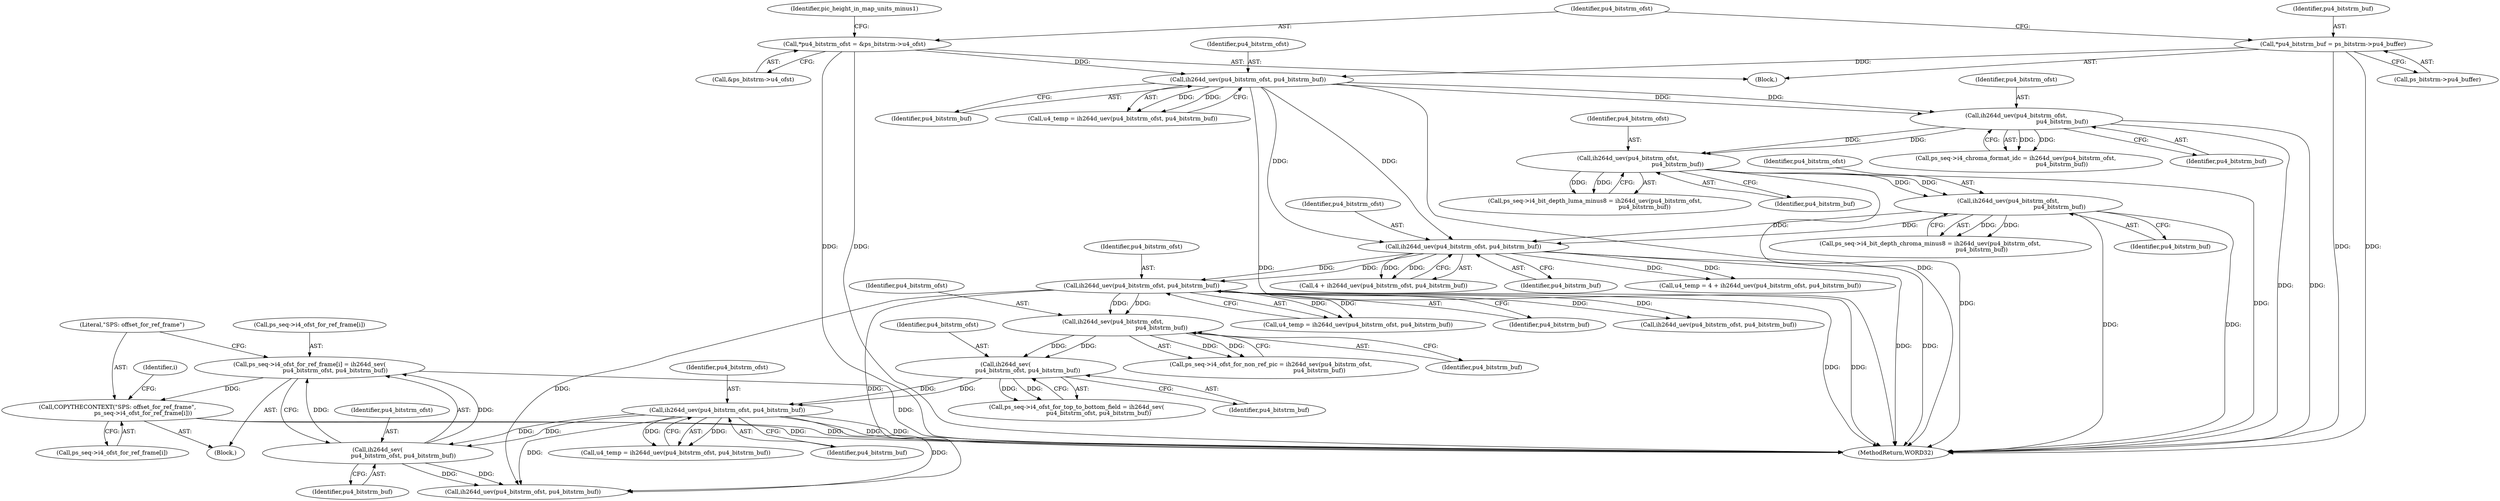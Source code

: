 digraph "0_Android_42cf02965b11c397dd37a0063e683cef005bc0ae@array" {
"1000750" [label="(Call,ps_seq->i4_ofst_for_ref_frame[i] = ih264d_sev(\n                            pu4_bitstrm_ofst, pu4_bitstrm_buf))"];
"1000756" [label="(Call,ih264d_sev(\n                            pu4_bitstrm_ofst, pu4_bitstrm_buf))"];
"1000719" [label="(Call,ih264d_uev(pu4_bitstrm_ofst, pu4_bitstrm_buf))"];
"1000709" [label="(Call,ih264d_sev(\n                        pu4_bitstrm_ofst, pu4_bitstrm_buf))"];
"1000697" [label="(Call,ih264d_sev(pu4_bitstrm_ofst,\n                                                     pu4_bitstrm_buf))"];
"1000611" [label="(Call,ih264d_uev(pu4_bitstrm_ofst, pu4_bitstrm_buf))"];
"1000573" [label="(Call,ih264d_uev(pu4_bitstrm_ofst, pu4_bitstrm_buf))"];
"1000458" [label="(Call,ih264d_uev(pu4_bitstrm_ofst,\n                                                        pu4_bitstrm_buf))"];
"1000442" [label="(Call,ih264d_uev(pu4_bitstrm_ofst,\n                                                      pu4_bitstrm_buf))"];
"1000426" [label="(Call,ih264d_uev(pu4_bitstrm_ofst,\n                                                  pu4_bitstrm_buf))"];
"1000303" [label="(Call,ih264d_uev(pu4_bitstrm_ofst, pu4_bitstrm_buf))"];
"1000187" [label="(Call,*pu4_bitstrm_ofst = &ps_bitstrm->u4_ofst)"];
"1000181" [label="(Call,*pu4_bitstrm_buf = ps_bitstrm->pu4_buffer)"];
"1000759" [label="(Call,COPYTHECONTEXT(\"SPS: offset_for_ref_frame\",\n                            ps_seq->i4_ofst_for_ref_frame[i]))"];
"1000422" [label="(Call,ps_seq->i4_chroma_format_idc = ih264d_uev(pu4_bitstrm_ofst,\n                                                  pu4_bitstrm_buf))"];
"1000760" [label="(Literal,\"SPS: offset_for_ref_frame\")"];
"1000697" [label="(Call,ih264d_sev(pu4_bitstrm_ofst,\n                                                     pu4_bitstrm_buf))"];
"1000458" [label="(Call,ih264d_uev(pu4_bitstrm_ofst,\n                                                        pu4_bitstrm_buf))"];
"1000305" [label="(Identifier,pu4_bitstrm_buf)"];
"1000460" [label="(Identifier,pu4_bitstrm_buf)"];
"1000201" [label="(Identifier,pic_height_in_map_units_minus1)"];
"1000303" [label="(Call,ih264d_uev(pu4_bitstrm_ofst, pu4_bitstrm_buf))"];
"1000693" [label="(Call,ps_seq->i4_ofst_for_non_ref_pic = ih264d_sev(pu4_bitstrm_ofst,\n                                                     pu4_bitstrm_buf))"];
"1000443" [label="(Identifier,pu4_bitstrm_ofst)"];
"1000574" [label="(Identifier,pu4_bitstrm_ofst)"];
"1000699" [label="(Identifier,pu4_bitstrm_buf)"];
"1000750" [label="(Call,ps_seq->i4_ofst_for_ref_frame[i] = ih264d_sev(\n                            pu4_bitstrm_ofst, pu4_bitstrm_buf))"];
"1000751" [label="(Call,ps_seq->i4_ofst_for_ref_frame[i])"];
"1000710" [label="(Identifier,pu4_bitstrm_ofst)"];
"1000698" [label="(Identifier,pu4_bitstrm_ofst)"];
"1000609" [label="(Call,u4_temp = ih264d_uev(pu4_bitstrm_ofst, pu4_bitstrm_buf))"];
"1000442" [label="(Call,ih264d_uev(pu4_bitstrm_ofst,\n                                                      pu4_bitstrm_buf))"];
"1000189" [label="(Call,&ps_bitstrm->u4_ofst)"];
"1001507" [label="(MethodReturn,WORD32)"];
"1000705" [label="(Call,ps_seq->i4_ofst_for_top_to_bottom_field = ih264d_sev(\n                        pu4_bitstrm_ofst, pu4_bitstrm_buf))"];
"1000438" [label="(Call,ps_seq->i4_bit_depth_luma_minus8 = ih264d_uev(pu4_bitstrm_ofst,\n                                                      pu4_bitstrm_buf))"];
"1000304" [label="(Identifier,pu4_bitstrm_ofst)"];
"1000571" [label="(Call,4 + ih264d_uev(pu4_bitstrm_ofst, pu4_bitstrm_buf))"];
"1000717" [label="(Call,u4_temp = ih264d_uev(pu4_bitstrm_ofst, pu4_bitstrm_buf))"];
"1000182" [label="(Identifier,pu4_bitstrm_buf)"];
"1000761" [label="(Call,ps_seq->i4_ofst_for_ref_frame[i])"];
"1000575" [label="(Identifier,pu4_bitstrm_buf)"];
"1000721" [label="(Identifier,pu4_bitstrm_buf)"];
"1000711" [label="(Identifier,pu4_bitstrm_buf)"];
"1000444" [label="(Identifier,pu4_bitstrm_buf)"];
"1000166" [label="(Block,)"];
"1000756" [label="(Call,ih264d_sev(\n                            pu4_bitstrm_ofst, pu4_bitstrm_buf))"];
"1000709" [label="(Call,ih264d_sev(\n                        pu4_bitstrm_ofst, pu4_bitstrm_buf))"];
"1000454" [label="(Call,ps_seq->i4_bit_depth_chroma_minus8 = ih264d_uev(pu4_bitstrm_ofst,\n                                                        pu4_bitstrm_buf))"];
"1000188" [label="(Identifier,pu4_bitstrm_ofst)"];
"1000757" [label="(Identifier,pu4_bitstrm_ofst)"];
"1000187" [label="(Call,*pu4_bitstrm_ofst = &ps_bitstrm->u4_ofst)"];
"1000613" [label="(Identifier,pu4_bitstrm_buf)"];
"1000301" [label="(Call,u4_temp = ih264d_uev(pu4_bitstrm_ofst, pu4_bitstrm_buf))"];
"1000611" [label="(Call,ih264d_uev(pu4_bitstrm_ofst, pu4_bitstrm_buf))"];
"1000719" [label="(Call,ih264d_uev(pu4_bitstrm_ofst, pu4_bitstrm_buf))"];
"1000647" [label="(Call,ih264d_uev(pu4_bitstrm_ofst, pu4_bitstrm_buf))"];
"1000749" [label="(Block,)"];
"1000720" [label="(Identifier,pu4_bitstrm_ofst)"];
"1000759" [label="(Call,COPYTHECONTEXT(\"SPS: offset_for_ref_frame\",\n                            ps_seq->i4_ofst_for_ref_frame[i]))"];
"1000426" [label="(Call,ih264d_uev(pu4_bitstrm_ofst,\n                                                  pu4_bitstrm_buf))"];
"1000183" [label="(Call,ps_bitstrm->pu4_buffer)"];
"1000748" [label="(Identifier,i)"];
"1000612" [label="(Identifier,pu4_bitstrm_ofst)"];
"1000428" [label="(Identifier,pu4_bitstrm_buf)"];
"1000459" [label="(Identifier,pu4_bitstrm_ofst)"];
"1000768" [label="(Call,ih264d_uev(pu4_bitstrm_ofst, pu4_bitstrm_buf))"];
"1000427" [label="(Identifier,pu4_bitstrm_ofst)"];
"1000573" [label="(Call,ih264d_uev(pu4_bitstrm_ofst, pu4_bitstrm_buf))"];
"1000181" [label="(Call,*pu4_bitstrm_buf = ps_bitstrm->pu4_buffer)"];
"1000758" [label="(Identifier,pu4_bitstrm_buf)"];
"1000569" [label="(Call,u4_temp = 4 + ih264d_uev(pu4_bitstrm_ofst, pu4_bitstrm_buf))"];
"1000750" -> "1000749"  [label="AST: "];
"1000750" -> "1000756"  [label="CFG: "];
"1000751" -> "1000750"  [label="AST: "];
"1000756" -> "1000750"  [label="AST: "];
"1000760" -> "1000750"  [label="CFG: "];
"1000750" -> "1001507"  [label="DDG: "];
"1000756" -> "1000750"  [label="DDG: "];
"1000756" -> "1000750"  [label="DDG: "];
"1000750" -> "1000759"  [label="DDG: "];
"1000756" -> "1000758"  [label="CFG: "];
"1000757" -> "1000756"  [label="AST: "];
"1000758" -> "1000756"  [label="AST: "];
"1000719" -> "1000756"  [label="DDG: "];
"1000719" -> "1000756"  [label="DDG: "];
"1000756" -> "1000768"  [label="DDG: "];
"1000756" -> "1000768"  [label="DDG: "];
"1000719" -> "1000717"  [label="AST: "];
"1000719" -> "1000721"  [label="CFG: "];
"1000720" -> "1000719"  [label="AST: "];
"1000721" -> "1000719"  [label="AST: "];
"1000717" -> "1000719"  [label="CFG: "];
"1000719" -> "1001507"  [label="DDG: "];
"1000719" -> "1001507"  [label="DDG: "];
"1000719" -> "1000717"  [label="DDG: "];
"1000719" -> "1000717"  [label="DDG: "];
"1000709" -> "1000719"  [label="DDG: "];
"1000709" -> "1000719"  [label="DDG: "];
"1000719" -> "1000768"  [label="DDG: "];
"1000719" -> "1000768"  [label="DDG: "];
"1000709" -> "1000705"  [label="AST: "];
"1000709" -> "1000711"  [label="CFG: "];
"1000710" -> "1000709"  [label="AST: "];
"1000711" -> "1000709"  [label="AST: "];
"1000705" -> "1000709"  [label="CFG: "];
"1000709" -> "1000705"  [label="DDG: "];
"1000709" -> "1000705"  [label="DDG: "];
"1000697" -> "1000709"  [label="DDG: "];
"1000697" -> "1000709"  [label="DDG: "];
"1000697" -> "1000693"  [label="AST: "];
"1000697" -> "1000699"  [label="CFG: "];
"1000698" -> "1000697"  [label="AST: "];
"1000699" -> "1000697"  [label="AST: "];
"1000693" -> "1000697"  [label="CFG: "];
"1000697" -> "1000693"  [label="DDG: "];
"1000697" -> "1000693"  [label="DDG: "];
"1000611" -> "1000697"  [label="DDG: "];
"1000611" -> "1000697"  [label="DDG: "];
"1000611" -> "1000609"  [label="AST: "];
"1000611" -> "1000613"  [label="CFG: "];
"1000612" -> "1000611"  [label="AST: "];
"1000613" -> "1000611"  [label="AST: "];
"1000609" -> "1000611"  [label="CFG: "];
"1000611" -> "1001507"  [label="DDG: "];
"1000611" -> "1001507"  [label="DDG: "];
"1000611" -> "1000609"  [label="DDG: "];
"1000611" -> "1000609"  [label="DDG: "];
"1000573" -> "1000611"  [label="DDG: "];
"1000573" -> "1000611"  [label="DDG: "];
"1000611" -> "1000647"  [label="DDG: "];
"1000611" -> "1000647"  [label="DDG: "];
"1000611" -> "1000768"  [label="DDG: "];
"1000611" -> "1000768"  [label="DDG: "];
"1000573" -> "1000571"  [label="AST: "];
"1000573" -> "1000575"  [label="CFG: "];
"1000574" -> "1000573"  [label="AST: "];
"1000575" -> "1000573"  [label="AST: "];
"1000571" -> "1000573"  [label="CFG: "];
"1000573" -> "1001507"  [label="DDG: "];
"1000573" -> "1001507"  [label="DDG: "];
"1000573" -> "1000569"  [label="DDG: "];
"1000573" -> "1000569"  [label="DDG: "];
"1000573" -> "1000571"  [label="DDG: "];
"1000573" -> "1000571"  [label="DDG: "];
"1000458" -> "1000573"  [label="DDG: "];
"1000458" -> "1000573"  [label="DDG: "];
"1000303" -> "1000573"  [label="DDG: "];
"1000303" -> "1000573"  [label="DDG: "];
"1000458" -> "1000454"  [label="AST: "];
"1000458" -> "1000460"  [label="CFG: "];
"1000459" -> "1000458"  [label="AST: "];
"1000460" -> "1000458"  [label="AST: "];
"1000454" -> "1000458"  [label="CFG: "];
"1000458" -> "1001507"  [label="DDG: "];
"1000458" -> "1001507"  [label="DDG: "];
"1000458" -> "1000454"  [label="DDG: "];
"1000458" -> "1000454"  [label="DDG: "];
"1000442" -> "1000458"  [label="DDG: "];
"1000442" -> "1000458"  [label="DDG: "];
"1000442" -> "1000438"  [label="AST: "];
"1000442" -> "1000444"  [label="CFG: "];
"1000443" -> "1000442"  [label="AST: "];
"1000444" -> "1000442"  [label="AST: "];
"1000438" -> "1000442"  [label="CFG: "];
"1000442" -> "1001507"  [label="DDG: "];
"1000442" -> "1001507"  [label="DDG: "];
"1000442" -> "1000438"  [label="DDG: "];
"1000442" -> "1000438"  [label="DDG: "];
"1000426" -> "1000442"  [label="DDG: "];
"1000426" -> "1000442"  [label="DDG: "];
"1000426" -> "1000422"  [label="AST: "];
"1000426" -> "1000428"  [label="CFG: "];
"1000427" -> "1000426"  [label="AST: "];
"1000428" -> "1000426"  [label="AST: "];
"1000422" -> "1000426"  [label="CFG: "];
"1000426" -> "1001507"  [label="DDG: "];
"1000426" -> "1001507"  [label="DDG: "];
"1000426" -> "1000422"  [label="DDG: "];
"1000426" -> "1000422"  [label="DDG: "];
"1000303" -> "1000426"  [label="DDG: "];
"1000303" -> "1000426"  [label="DDG: "];
"1000303" -> "1000301"  [label="AST: "];
"1000303" -> "1000305"  [label="CFG: "];
"1000304" -> "1000303"  [label="AST: "];
"1000305" -> "1000303"  [label="AST: "];
"1000301" -> "1000303"  [label="CFG: "];
"1000303" -> "1001507"  [label="DDG: "];
"1000303" -> "1001507"  [label="DDG: "];
"1000303" -> "1000301"  [label="DDG: "];
"1000303" -> "1000301"  [label="DDG: "];
"1000187" -> "1000303"  [label="DDG: "];
"1000181" -> "1000303"  [label="DDG: "];
"1000187" -> "1000166"  [label="AST: "];
"1000187" -> "1000189"  [label="CFG: "];
"1000188" -> "1000187"  [label="AST: "];
"1000189" -> "1000187"  [label="AST: "];
"1000201" -> "1000187"  [label="CFG: "];
"1000187" -> "1001507"  [label="DDG: "];
"1000187" -> "1001507"  [label="DDG: "];
"1000181" -> "1000166"  [label="AST: "];
"1000181" -> "1000183"  [label="CFG: "];
"1000182" -> "1000181"  [label="AST: "];
"1000183" -> "1000181"  [label="AST: "];
"1000188" -> "1000181"  [label="CFG: "];
"1000181" -> "1001507"  [label="DDG: "];
"1000181" -> "1001507"  [label="DDG: "];
"1000759" -> "1000749"  [label="AST: "];
"1000759" -> "1000761"  [label="CFG: "];
"1000760" -> "1000759"  [label="AST: "];
"1000761" -> "1000759"  [label="AST: "];
"1000748" -> "1000759"  [label="CFG: "];
"1000759" -> "1001507"  [label="DDG: "];
"1000759" -> "1001507"  [label="DDG: "];
}
